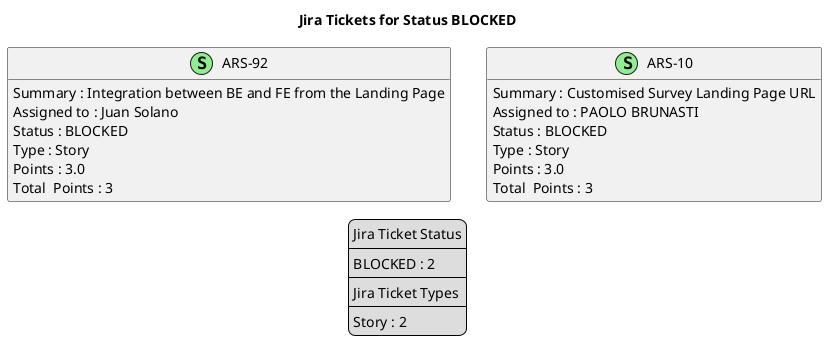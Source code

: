@startuml
'https://plantuml.com/class-diagram

' GENERATE CLASS DIAGRAM ===========
' Generated at    : Wed May 29 11:49:43 CEST 2024

title Jira Tickets for Status BLOCKED
hide empty members

legend
Jira Ticket Status
----
BLOCKED : 2
----
Jira Ticket Types
----
Story : 2
end legend


' Tickets =======
class "ARS-92" << (S,lightgreen) >> {
 Summary : Integration between BE and FE from the Landing Page
 Assigned to : Juan Solano
 Status : BLOCKED
 Type : Story
 Points : 3.0
Total  Points : 3
}

class "ARS-10" << (S,lightgreen) >> {
 Summary : Customised Survey Landing Page URL
 Assigned to : PAOLO BRUNASTI
 Status : BLOCKED
 Type : Story
 Points : 3.0
Total  Points : 3
}



' Links =======


@enduml
